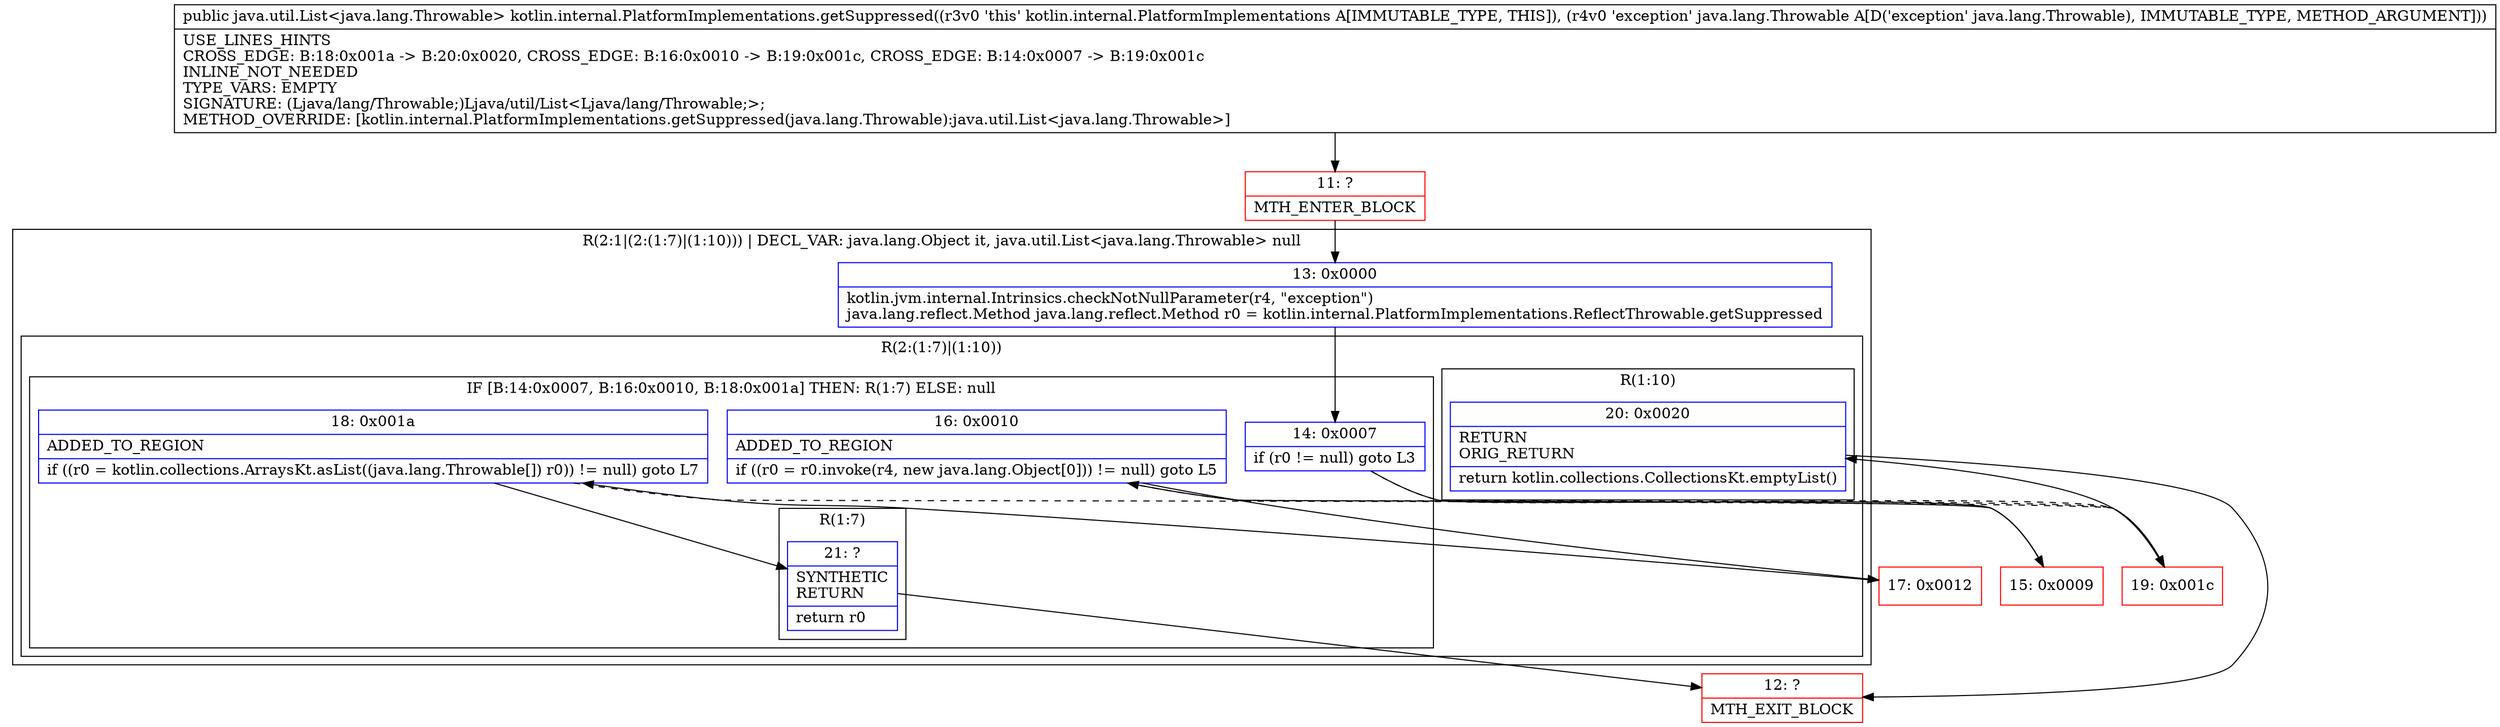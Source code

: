 digraph "CFG forkotlin.internal.PlatformImplementations.getSuppressed(Ljava\/lang\/Throwable;)Ljava\/util\/List;" {
subgraph cluster_Region_307871665 {
label = "R(2:1|(2:(1:7)|(1:10))) | DECL_VAR: java.lang.Object it, java.util.List\<java.lang.Throwable\> null\l";
node [shape=record,color=blue];
Node_13 [shape=record,label="{13\:\ 0x0000|kotlin.jvm.internal.Intrinsics.checkNotNullParameter(r4, \"exception\")\ljava.lang.reflect.Method java.lang.reflect.Method r0 = kotlin.internal.PlatformImplementations.ReflectThrowable.getSuppressed\l}"];
subgraph cluster_Region_920807942 {
label = "R(2:(1:7)|(1:10))";
node [shape=record,color=blue];
subgraph cluster_IfRegion_1579301674 {
label = "IF [B:14:0x0007, B:16:0x0010, B:18:0x001a] THEN: R(1:7) ELSE: null";
node [shape=record,color=blue];
Node_14 [shape=record,label="{14\:\ 0x0007|if (r0 != null) goto L3\l}"];
Node_16 [shape=record,label="{16\:\ 0x0010|ADDED_TO_REGION\l|if ((r0 = r0.invoke(r4, new java.lang.Object[0])) != null) goto L5\l}"];
Node_18 [shape=record,label="{18\:\ 0x001a|ADDED_TO_REGION\l|if ((r0 = kotlin.collections.ArraysKt.asList((java.lang.Throwable[]) r0)) != null) goto L7\l}"];
subgraph cluster_Region_152581426 {
label = "R(1:7)";
node [shape=record,color=blue];
Node_21 [shape=record,label="{21\:\ ?|SYNTHETIC\lRETURN\l|return r0\l}"];
}
}
subgraph cluster_Region_1124850938 {
label = "R(1:10)";
node [shape=record,color=blue];
Node_20 [shape=record,label="{20\:\ 0x0020|RETURN\lORIG_RETURN\l|return kotlin.collections.CollectionsKt.emptyList()\l}"];
}
}
}
Node_11 [shape=record,color=red,label="{11\:\ ?|MTH_ENTER_BLOCK\l}"];
Node_15 [shape=record,color=red,label="{15\:\ 0x0009}"];
Node_17 [shape=record,color=red,label="{17\:\ 0x0012}"];
Node_12 [shape=record,color=red,label="{12\:\ ?|MTH_EXIT_BLOCK\l}"];
Node_19 [shape=record,color=red,label="{19\:\ 0x001c}"];
MethodNode[shape=record,label="{public java.util.List\<java.lang.Throwable\> kotlin.internal.PlatformImplementations.getSuppressed((r3v0 'this' kotlin.internal.PlatformImplementations A[IMMUTABLE_TYPE, THIS]), (r4v0 'exception' java.lang.Throwable A[D('exception' java.lang.Throwable), IMMUTABLE_TYPE, METHOD_ARGUMENT]))  | USE_LINES_HINTS\lCROSS_EDGE: B:18:0x001a \-\> B:20:0x0020, CROSS_EDGE: B:16:0x0010 \-\> B:19:0x001c, CROSS_EDGE: B:14:0x0007 \-\> B:19:0x001c\lINLINE_NOT_NEEDED\lTYPE_VARS: EMPTY\lSIGNATURE: (Ljava\/lang\/Throwable;)Ljava\/util\/List\<Ljava\/lang\/Throwable;\>;\lMETHOD_OVERRIDE: [kotlin.internal.PlatformImplementations.getSuppressed(java.lang.Throwable):java.util.List\<java.lang.Throwable\>]\l}"];
MethodNode -> Node_11;Node_13 -> Node_14;
Node_14 -> Node_15;
Node_14 -> Node_19[style=dashed];
Node_16 -> Node_17;
Node_16 -> Node_19[style=dashed];
Node_18 -> Node_19[style=dashed];
Node_18 -> Node_21;
Node_21 -> Node_12;
Node_20 -> Node_12;
Node_11 -> Node_13;
Node_15 -> Node_16;
Node_17 -> Node_18;
Node_19 -> Node_20;
}

